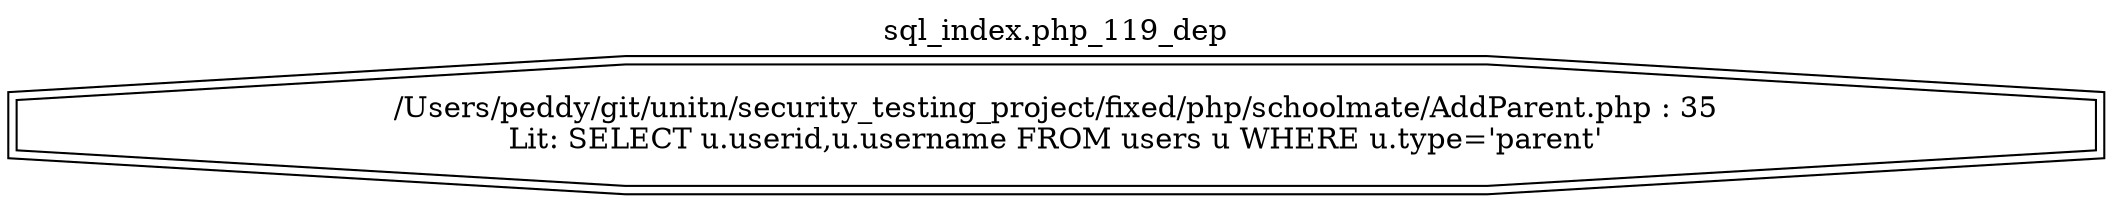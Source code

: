 digraph cfg {
  label="sql_index.php_119_dep";
  labelloc=t;
  n1 [shape=doubleoctagon, label="/Users/peddy/git/unitn/security_testing_project/fixed/php/schoolmate/AddParent.php : 35\nLit: SELECT u.userid,u.username FROM users u WHERE u.type='parent'\n"];
}
